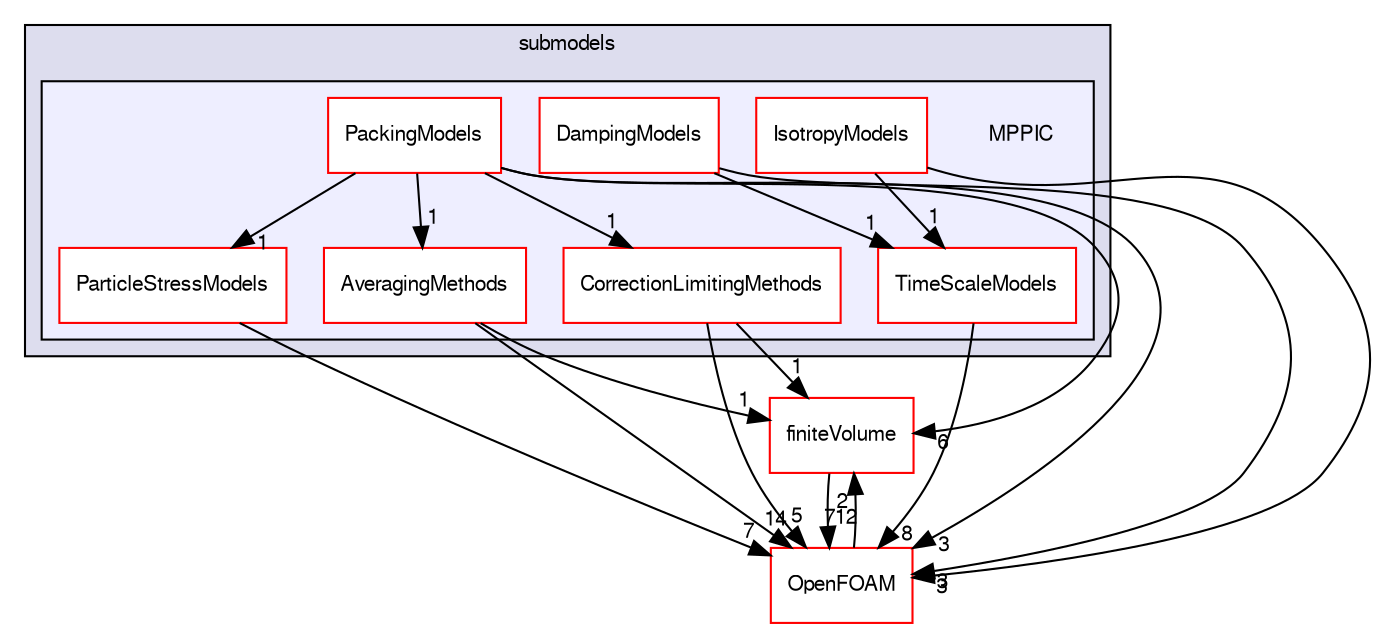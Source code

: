 digraph "src/lagrangian/intermediate/submodels/MPPIC" {
  bgcolor=transparent;
  compound=true
  node [ fontsize="10", fontname="FreeSans"];
  edge [ labelfontsize="10", labelfontname="FreeSans"];
  subgraph clusterdir_825de5f87f0ef3ae7d76ccd6a5458244 {
    graph [ bgcolor="#ddddee", pencolor="black", label="submodels" fontname="FreeSans", fontsize="10", URL="dir_825de5f87f0ef3ae7d76ccd6a5458244.html"]
  subgraph clusterdir_a5b7b518592fef4af5ad7ba70d45069c {
    graph [ bgcolor="#eeeeff", pencolor="black", label="" URL="dir_a5b7b518592fef4af5ad7ba70d45069c.html"];
    dir_a5b7b518592fef4af5ad7ba70d45069c [shape=plaintext label="MPPIC"];
    dir_fbd1c672053200686ab1ea737c0ac70f [shape=box label="AveragingMethods" color="red" fillcolor="white" style="filled" URL="dir_fbd1c672053200686ab1ea737c0ac70f.html"];
    dir_88e5de7170fc9fcf22ab7f5d071065a8 [shape=box label="CorrectionLimitingMethods" color="red" fillcolor="white" style="filled" URL="dir_88e5de7170fc9fcf22ab7f5d071065a8.html"];
    dir_484d790da51935ae18363cf32470940d [shape=box label="DampingModels" color="red" fillcolor="white" style="filled" URL="dir_484d790da51935ae18363cf32470940d.html"];
    dir_5ebf5441bb19562900f53624daac8cc1 [shape=box label="IsotropyModels" color="red" fillcolor="white" style="filled" URL="dir_5ebf5441bb19562900f53624daac8cc1.html"];
    dir_53a1042b3e5d1ab48a4a4664459291c4 [shape=box label="PackingModels" color="red" fillcolor="white" style="filled" URL="dir_53a1042b3e5d1ab48a4a4664459291c4.html"];
    dir_b12817ec5633b1dd954c47001a1648bb [shape=box label="ParticleStressModels" color="red" fillcolor="white" style="filled" URL="dir_b12817ec5633b1dd954c47001a1648bb.html"];
    dir_eb34afd0ce3dd2051d17f60c79db9853 [shape=box label="TimeScaleModels" color="red" fillcolor="white" style="filled" URL="dir_eb34afd0ce3dd2051d17f60c79db9853.html"];
  }
  }
  dir_9bd15774b555cf7259a6fa18f99fe99b [shape=box label="finiteVolume" color="red" URL="dir_9bd15774b555cf7259a6fa18f99fe99b.html"];
  dir_c5473ff19b20e6ec4dfe5c310b3778a8 [shape=box label="OpenFOAM" color="red" URL="dir_c5473ff19b20e6ec4dfe5c310b3778a8.html"];
  dir_9bd15774b555cf7259a6fa18f99fe99b->dir_c5473ff19b20e6ec4dfe5c310b3778a8 [headlabel="712", labeldistance=1.5 headhref="dir_000749_001732.html"];
  dir_5ebf5441bb19562900f53624daac8cc1->dir_eb34afd0ce3dd2051d17f60c79db9853 [headlabel="1", labeldistance=1.5 headhref="dir_001411_001423.html"];
  dir_5ebf5441bb19562900f53624daac8cc1->dir_c5473ff19b20e6ec4dfe5c310b3778a8 [headlabel="3", labeldistance=1.5 headhref="dir_001411_001732.html"];
  dir_eb34afd0ce3dd2051d17f60c79db9853->dir_c5473ff19b20e6ec4dfe5c310b3778a8 [headlabel="8", labeldistance=1.5 headhref="dir_001423_001732.html"];
  dir_53a1042b3e5d1ab48a4a4664459291c4->dir_9bd15774b555cf7259a6fa18f99fe99b [headlabel="6", labeldistance=1.5 headhref="dir_001415_000749.html"];
  dir_53a1042b3e5d1ab48a4a4664459291c4->dir_b12817ec5633b1dd954c47001a1648bb [headlabel="1", labeldistance=1.5 headhref="dir_001415_001217.html"];
  dir_53a1042b3e5d1ab48a4a4664459291c4->dir_c5473ff19b20e6ec4dfe5c310b3778a8 [headlabel="3", labeldistance=1.5 headhref="dir_001415_001732.html"];
  dir_53a1042b3e5d1ab48a4a4664459291c4->dir_88e5de7170fc9fcf22ab7f5d071065a8 [headlabel="1", labeldistance=1.5 headhref="dir_001415_001402.html"];
  dir_53a1042b3e5d1ab48a4a4664459291c4->dir_fbd1c672053200686ab1ea737c0ac70f [headlabel="1", labeldistance=1.5 headhref="dir_001415_001397.html"];
  dir_b12817ec5633b1dd954c47001a1648bb->dir_c5473ff19b20e6ec4dfe5c310b3778a8 [headlabel="7", labeldistance=1.5 headhref="dir_001217_001732.html"];
  dir_c5473ff19b20e6ec4dfe5c310b3778a8->dir_9bd15774b555cf7259a6fa18f99fe99b [headlabel="2", labeldistance=1.5 headhref="dir_001732_000749.html"];
  dir_484d790da51935ae18363cf32470940d->dir_eb34afd0ce3dd2051d17f60c79db9853 [headlabel="1", labeldistance=1.5 headhref="dir_001407_001423.html"];
  dir_484d790da51935ae18363cf32470940d->dir_c5473ff19b20e6ec4dfe5c310b3778a8 [headlabel="3", labeldistance=1.5 headhref="dir_001407_001732.html"];
  dir_88e5de7170fc9fcf22ab7f5d071065a8->dir_9bd15774b555cf7259a6fa18f99fe99b [headlabel="1", labeldistance=1.5 headhref="dir_001402_000749.html"];
  dir_88e5de7170fc9fcf22ab7f5d071065a8->dir_c5473ff19b20e6ec4dfe5c310b3778a8 [headlabel="5", labeldistance=1.5 headhref="dir_001402_001732.html"];
  dir_fbd1c672053200686ab1ea737c0ac70f->dir_9bd15774b555cf7259a6fa18f99fe99b [headlabel="1", labeldistance=1.5 headhref="dir_001397_000749.html"];
  dir_fbd1c672053200686ab1ea737c0ac70f->dir_c5473ff19b20e6ec4dfe5c310b3778a8 [headlabel="14", labeldistance=1.5 headhref="dir_001397_001732.html"];
}
